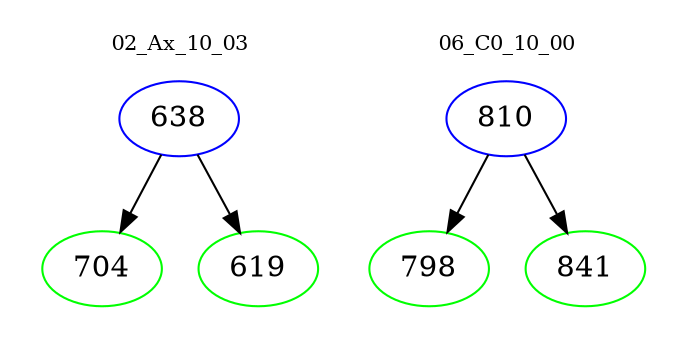 digraph{
subgraph cluster_0 {
color = white
label = "02_Ax_10_03";
fontsize=10;
T0_638 [label="638", color="blue"]
T0_638 -> T0_704 [color="black"]
T0_704 [label="704", color="green"]
T0_638 -> T0_619 [color="black"]
T0_619 [label="619", color="green"]
}
subgraph cluster_1 {
color = white
label = "06_C0_10_00";
fontsize=10;
T1_810 [label="810", color="blue"]
T1_810 -> T1_798 [color="black"]
T1_798 [label="798", color="green"]
T1_810 -> T1_841 [color="black"]
T1_841 [label="841", color="green"]
}
}
